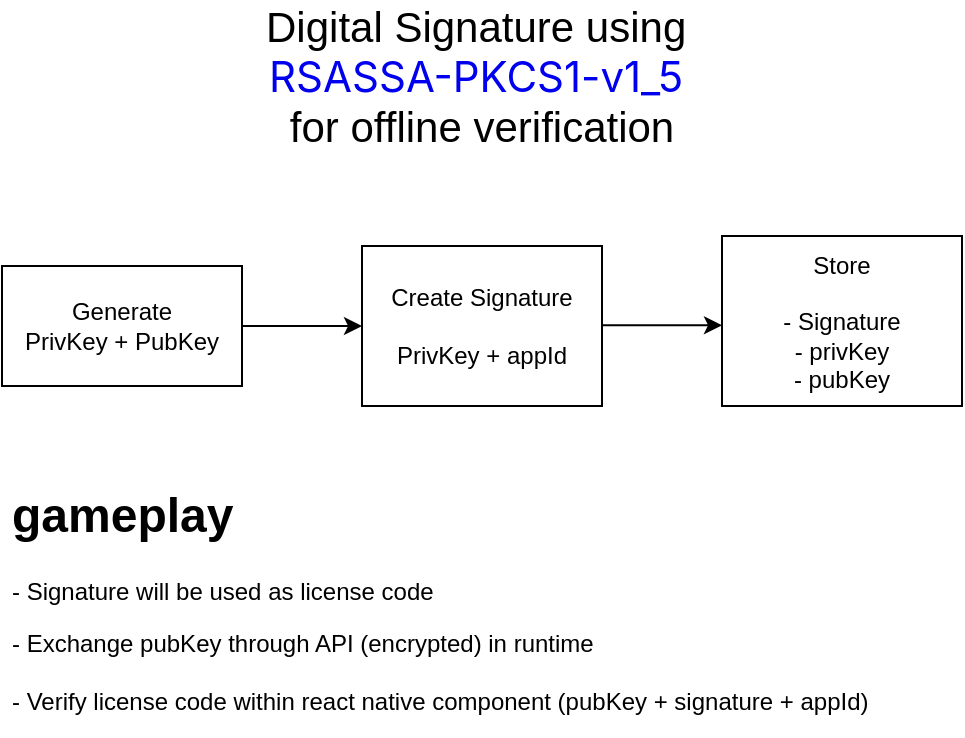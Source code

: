 <mxfile version="21.7.0" type="github" pages="2">
  <diagram name="license generator" id="RjgmoXscVRMcafdtMGdy">
    <mxGraphModel dx="603" dy="593" grid="1" gridSize="10" guides="1" tooltips="1" connect="1" arrows="1" fold="1" page="1" pageScale="1" pageWidth="850" pageHeight="1100" math="0" shadow="0">
      <root>
        <mxCell id="0" />
        <mxCell id="1" parent="0" />
        <mxCell id="GS1D9_I3of9Zailo7m8h-2" value="Digital Signature using&amp;nbsp;&lt;br&gt;&lt;a style=&quot;font-family: Inter, &amp;quot;system-ui&amp;quot;, &amp;quot;Segoe UI&amp;quot;, Roboto, Oxygen, Ubuntu, Cantarell, &amp;quot;Fira Sans&amp;quot;, &amp;quot;Droid Sans&amp;quot;, &amp;quot;Helvetica Neue&amp;quot;, sans-serif; letter-spacing: var(--heading-letter-spacing); text-align: start; box-sizing: border-box; text-decoration-line: none; text-decoration-skip-ink: auto; width: fit-content; font-size: 21px;&quot; href=&quot;https://developer.mozilla.org/en-US/docs/Web/API/SubtleCrypto/verify#rsassa-pkcs1-v1_5&quot;&gt;RSASSA-PKCS1-v1_5&lt;/a&gt;&amp;nbsp;&lt;br&gt;for offline verification" style="text;html=1;strokeColor=none;fillColor=none;align=center;verticalAlign=middle;whiteSpace=wrap;rounded=0;fontSize=21;" vertex="1" parent="1">
          <mxGeometry x="145" y="260" width="310" height="60" as="geometry" />
        </mxCell>
        <mxCell id="GS1D9_I3of9Zailo7m8h-5" value="Generate&lt;br&gt;PrivKey + PubKey" style="rounded=0;whiteSpace=wrap;html=1;" vertex="1" parent="1">
          <mxGeometry x="60" y="385" width="120" height="60" as="geometry" />
        </mxCell>
        <mxCell id="GS1D9_I3of9Zailo7m8h-6" value="" style="endArrow=classic;html=1;rounded=0;" edge="1" parent="1">
          <mxGeometry width="50" height="50" relative="1" as="geometry">
            <mxPoint x="180" y="415" as="sourcePoint" />
            <mxPoint x="240" y="415" as="targetPoint" />
          </mxGeometry>
        </mxCell>
        <mxCell id="GS1D9_I3of9Zailo7m8h-7" value="Create Signature&lt;br&gt;&lt;br&gt;PrivKey + appId" style="rounded=0;whiteSpace=wrap;html=1;" vertex="1" parent="1">
          <mxGeometry x="240" y="375" width="120" height="80" as="geometry" />
        </mxCell>
        <mxCell id="GS1D9_I3of9Zailo7m8h-10" value="" style="endArrow=classic;html=1;rounded=0;" edge="1" parent="1">
          <mxGeometry width="50" height="50" relative="1" as="geometry">
            <mxPoint x="360" y="414.63" as="sourcePoint" />
            <mxPoint x="420" y="414.63" as="targetPoint" />
          </mxGeometry>
        </mxCell>
        <mxCell id="GS1D9_I3of9Zailo7m8h-11" value="Store&lt;br&gt;&lt;br&gt;- Signature&lt;br&gt;- privKey&lt;br&gt;- pubKey" style="rounded=0;whiteSpace=wrap;html=1;" vertex="1" parent="1">
          <mxGeometry x="420" y="370" width="120" height="85" as="geometry" />
        </mxCell>
        <mxCell id="GS1D9_I3of9Zailo7m8h-12" value="&lt;h1&gt;gameplay&lt;/h1&gt;&lt;p&gt;- Signature will be used as license code&lt;/p&gt;&lt;p&gt;- Exchange pubKey through API (encrypted) in runtime&lt;br&gt;&lt;br&gt;- Verify license code within react native component (pubKey + signature + appId)&lt;/p&gt;" style="text;html=1;strokeColor=none;fillColor=none;spacing=5;spacingTop=-20;whiteSpace=wrap;overflow=hidden;rounded=0;" vertex="1" parent="1">
          <mxGeometry x="60" y="490" width="460" height="130" as="geometry" />
        </mxCell>
      </root>
    </mxGraphModel>
  </diagram>
  <diagram id="qr0w8nEDN25OZxPpyz3m" name="license verification">
    <mxGraphModel dx="2330" dy="1455" grid="1" gridSize="10" guides="1" tooltips="1" connect="1" arrows="1" fold="1" page="1" pageScale="1" pageWidth="850" pageHeight="1100" math="0" shadow="0">
      <root>
        <mxCell id="0" />
        <mxCell id="1" parent="0" />
        <mxCell id="SaDKPLZctTIczTZHRe0h-1" value="Entry Point&lt;br&gt;&lt;br&gt;withVerificator(App.tsx)" style="rounded=0;whiteSpace=wrap;html=1;" vertex="1" parent="1">
          <mxGeometry x="425" y="270" width="225" height="70" as="geometry" />
        </mxCell>
        <mxCell id="SaDKPLZctTIczTZHRe0h-2" value="licenseContext" style="shape=cylinder3;whiteSpace=wrap;html=1;boundedLbl=1;backgroundOutline=1;size=15;" vertex="1" parent="1">
          <mxGeometry x="210" y="343" width="120" height="100" as="geometry" />
        </mxCell>
        <mxCell id="SaDKPLZctTIczTZHRe0h-3" value="Screen Home&lt;br&gt;&lt;br&gt;withLicense(Home.tsx)" style="rounded=0;whiteSpace=wrap;html=1;" vertex="1" parent="1">
          <mxGeometry x="425" y="450" width="225" height="70" as="geometry" />
        </mxCell>
        <mxCell id="SaDKPLZctTIczTZHRe0h-5" value="api/license-exchange" style="ellipse;shape=cloud;whiteSpace=wrap;html=1;" vertex="1" parent="1">
          <mxGeometry x="415" y="10" width="240" height="120" as="geometry" />
        </mxCell>
        <mxCell id="SaDKPLZctTIczTZHRe0h-7" value="" style="endArrow=classic;html=1;rounded=0;entryX=0.602;entryY=0.956;entryDx=0;entryDy=0;entryPerimeter=0;exitX=0.602;exitY=0.011;exitDx=0;exitDy=0;exitPerimeter=0;" edge="1" parent="1" source="SaDKPLZctTIczTZHRe0h-1" target="SaDKPLZctTIczTZHRe0h-5">
          <mxGeometry width="50" height="50" relative="1" as="geometry">
            <mxPoint x="560" y="266" as="sourcePoint" />
            <mxPoint x="560" y="140" as="targetPoint" />
          </mxGeometry>
        </mxCell>
        <mxCell id="SaDKPLZctTIczTZHRe0h-8" value="" style="endArrow=classic;html=1;rounded=0;entryX=0.5;entryY=0;entryDx=0;entryDy=0;entryPerimeter=0;exitX=0;exitY=0.5;exitDx=0;exitDy=0;" edge="1" parent="1" source="SaDKPLZctTIczTZHRe0h-1" target="SaDKPLZctTIczTZHRe0h-2">
          <mxGeometry width="50" height="50" relative="1" as="geometry">
            <mxPoint x="420" y="300" as="sourcePoint" />
            <mxPoint x="210" y="300" as="targetPoint" />
            <Array as="points">
              <mxPoint x="270" y="305" />
            </Array>
          </mxGeometry>
        </mxCell>
        <mxCell id="SaDKPLZctTIczTZHRe0h-11" value="&lt;h1&gt;Req PubKey&lt;/h1&gt;&lt;p&gt;{&lt;br&gt;&lt;span style=&quot;background-color: initial;&quot;&gt;&amp;nbsp; signature: &quot;xxxx&quot;,&lt;br&gt;&lt;/span&gt;&lt;span style=&quot;background-color: initial;&quot;&gt;&amp;nbsp; appId: &quot;xxxxx&quot;&lt;br&gt;&lt;/span&gt;&lt;span style=&quot;background-color: initial;&quot;&gt;}&lt;/span&gt;&lt;/p&gt;" style="text;html=1;strokeColor=none;fillColor=none;spacing=5;spacingTop=-20;whiteSpace=wrap;overflow=hidden;rounded=0;" vertex="1" parent="1">
          <mxGeometry x="593" y="140" width="190" height="130" as="geometry" />
        </mxCell>
        <mxCell id="SaDKPLZctTIczTZHRe0h-13" value="" style="endArrow=classic;html=1;rounded=0;exitX=0.438;exitY=0.952;exitDx=0;exitDy=0;exitPerimeter=0;entryX=0.424;entryY=0;entryDx=0;entryDy=0;entryPerimeter=0;" edge="1" parent="1" source="SaDKPLZctTIczTZHRe0h-5" target="SaDKPLZctTIczTZHRe0h-1">
          <mxGeometry width="50" height="50" relative="1" as="geometry">
            <mxPoint x="520" y="140" as="sourcePoint" />
            <mxPoint x="520.47" y="260" as="targetPoint" />
          </mxGeometry>
        </mxCell>
        <mxCell id="SaDKPLZctTIczTZHRe0h-14" value="&lt;h1&gt;Res&lt;/h1&gt;&lt;p&gt;{&lt;br&gt;&lt;span style=&quot;background-color: initial;&quot;&gt;&amp;nbsp; pubKey: &quot;xxxx&quot;,&lt;/span&gt;&lt;span style=&quot;background-color: initial;&quot;&gt;&lt;br&gt;&lt;/span&gt;&lt;span style=&quot;background-color: initial;&quot;&gt;}&lt;/span&gt;&lt;/p&gt;" style="text;html=1;strokeColor=none;fillColor=none;spacing=5;spacingTop=-20;whiteSpace=wrap;overflow=hidden;rounded=0;" vertex="1" parent="1">
          <mxGeometry x="410" y="140" width="106" height="130" as="geometry" />
        </mxCell>
        <mxCell id="SaDKPLZctTIczTZHRe0h-15" value="&lt;h1&gt;Store PubKey&lt;/h1&gt;" style="text;html=1;strokeColor=none;fillColor=none;spacing=5;spacingTop=-20;whiteSpace=wrap;overflow=hidden;rounded=0;" vertex="1" parent="1">
          <mxGeometry x="270" y="230" width="106" height="130" as="geometry" />
        </mxCell>
        <mxCell id="SaDKPLZctTIczTZHRe0h-17" value="" style="endArrow=classic;startArrow=classic;html=1;rounded=0;exitX=0.5;exitY=1;exitDx=0;exitDy=0;exitPerimeter=0;entryX=0;entryY=0.5;entryDx=0;entryDy=0;" edge="1" parent="1" source="SaDKPLZctTIczTZHRe0h-2" target="SaDKPLZctTIczTZHRe0h-3">
          <mxGeometry width="50" height="50" relative="1" as="geometry">
            <mxPoint x="270" y="480" as="sourcePoint" />
            <mxPoint x="420" y="490" as="targetPoint" />
            <Array as="points">
              <mxPoint x="270" y="485" />
            </Array>
          </mxGeometry>
        </mxCell>
        <mxCell id="SaDKPLZctTIczTZHRe0h-18" value="&lt;h1&gt;Read Pubkey&lt;/h1&gt;" style="text;html=1;strokeColor=none;fillColor=none;spacing=5;spacingTop=-20;whiteSpace=wrap;overflow=hidden;rounded=0;" vertex="1" parent="1">
          <mxGeometry x="270" y="490" width="106" height="65" as="geometry" />
        </mxCell>
        <mxCell id="SaDKPLZctTIczTZHRe0h-19" value="&lt;h1&gt;Verify License&lt;/h1&gt;&lt;p&gt;- Read pubKey from licenseContext&lt;/p&gt;&lt;p&gt;- verify license (pubKey + signature/license code + appId)&amp;nbsp;&lt;/p&gt;" style="text;html=1;strokeColor=none;fillColor=none;spacing=5;spacingTop=-20;whiteSpace=wrap;overflow=hidden;rounded=0;align=left;" vertex="1" parent="1">
          <mxGeometry x="425" y="530" width="355" height="120" as="geometry" />
        </mxCell>
        <mxCell id="jhRjJwQFjMJ6O9htOGFd-1" value="&lt;h1&gt;Gameplay&lt;/h1&gt;&lt;div&gt;- Dont store signature/license code in repository due to public accessibility&lt;br&gt;&lt;br&gt;- We can leverage such as gitlab CI/CD variables to store the signature/license code for the private accessibility&lt;/div&gt;&lt;p&gt;- &lt;b&gt;withVerificator &amp;amp; withLicense&lt;/b&gt; will be create as HOC (High Order Component) that allow us to wrap a logic inside component, and give the ability to another component&lt;/p&gt;&lt;p&gt;-&amp;nbsp;&lt;b style=&quot;border-color: var(--border-color);&quot;&gt;licenseContext&amp;nbsp;&lt;/b&gt;connecting around&amp;nbsp;&lt;b style=&quot;border-color: var(--border-color);&quot;&gt;withVerificator&lt;/b&gt;&amp;nbsp;and&amp;nbsp;&lt;b style=&quot;border-color: var(--border-color);&quot;&gt;withLicense&lt;/b&gt;&lt;br&gt;&lt;/p&gt;&lt;p&gt;- &lt;b&gt;withVerificator&lt;/b&gt;&amp;nbsp;requesting pubKey through API on startup&lt;/p&gt;&lt;p&gt;- &lt;b&gt;withLicense &lt;/b&gt;will verify the integrity all the component wrapped by&lt;/p&gt;&lt;p&gt;- if someone remove &lt;b&gt;withVerificator&lt;/b&gt;, components that wrapped by &lt;b&gt;withLicense &lt;/b&gt;will automatically return error, due to missing pubKey.&lt;/p&gt;&lt;p&gt;- The problem is, if someone remove &lt;b&gt;withLicense &lt;/b&gt;from the component&lt;b&gt;, &lt;/b&gt;nothing will happen. Wrap existing screen is the easiest way, but too easy to cracked.&lt;/p&gt;&lt;p&gt;- The best way to make it non-accessable is by wrap common components (such as: Text, Button, View, etc) and host in private registry (npmjs). Removing from reusable component is difficult for attacker, because reusable components scattered everywhere, but also it is hard to migrate from existing project&amp;nbsp;&lt;/p&gt;" style="text;html=1;strokeColor=none;fillColor=none;spacing=5;spacingTop=-20;whiteSpace=wrap;overflow=hidden;rounded=0;" vertex="1" parent="1">
          <mxGeometry x="-310" y="920" width="450" height="410" as="geometry" />
        </mxCell>
      </root>
    </mxGraphModel>
  </diagram>
</mxfile>
